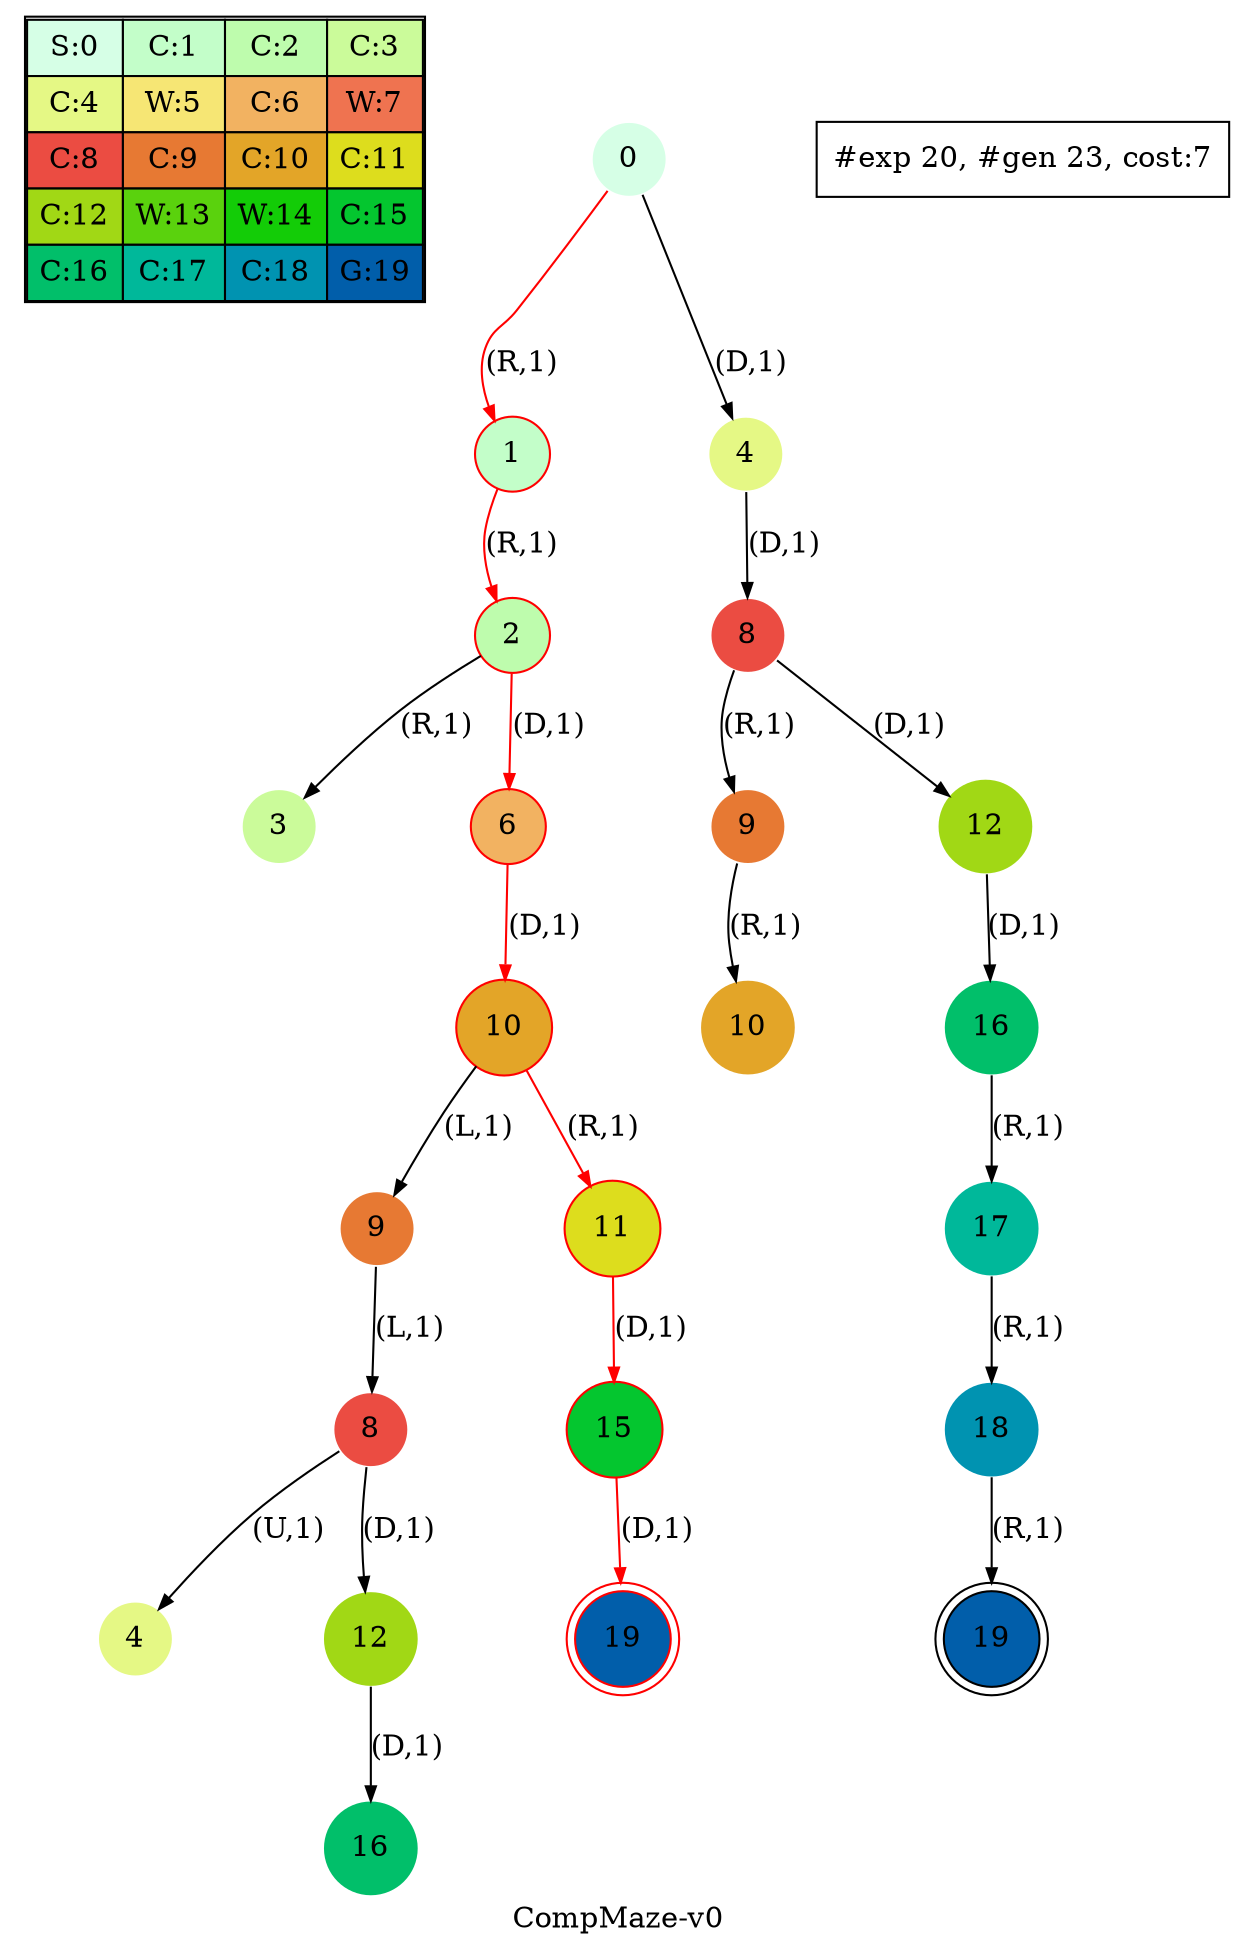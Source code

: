 digraph CompMaze { label="CompMaze-v0"
subgraph MAP {label=Map;map [shape=plaintext label=<<table border="1" cellpadding="5" cellspacing="0" cellborder="1"><tr><td bgcolor="0.39803922 0.15947579 0.99679532 1.        ">S:0</td><td bgcolor="0.35098039 0.23194764 0.99315867 1.        ">C:1</td><td bgcolor="0.29607843 0.31486959 0.98720184 1.        ">C:2</td><td bgcolor="0.24901961 0.38410575 0.98063477 1.        ">C:3</td></tr><tr><td bgcolor="0.19411765 0.46220388 0.97128103 1.        ">C:4</td><td bgcolor="0.14705882 0.52643216 0.96182564 1.        ">W:5</td><td bgcolor="0.09215686 0.59770746 0.94913494 1.        ">C:6</td><td bgcolor="0.0372549  0.66454018 0.93467977 1.        ">W:7</td></tr><tr><td bgcolor="0.00980392 0.71791192 0.92090552 1.        ">C:8</td><td bgcolor="0.06470588 0.77520398 0.9032472  1.        ">C:9</td><td bgcolor="0.11176471 0.81974048 0.88677369 1.        ">C:10</td><td bgcolor="0.16666667 0.8660254  0.8660254  1.        ">C:11</td></tr><tr><td bgcolor="0.21372549 0.9005867  0.84695821 1.        ">C:12</td><td bgcolor="0.26862745 0.93467977 0.82325295 1.        ">W:13</td><td bgcolor="0.32352941 0.96182564 0.79801723 1.        ">W:14</td><td bgcolor="0.37058824 0.97940977 0.77520398 1.        ">C:15</td></tr><tr><td bgcolor="0.4254902  0.99315867 0.74725253 1.        ">C:16</td><td bgcolor="0.47254902 0.99907048 0.72218645 1.        ">C:17</td><td bgcolor="0.52745098 0.99907048 0.69169844 1.        ">C:18</td><td bgcolor="0.5745098  0.99315867 0.66454018 1.        ">G:19</td></tr></table>>]} 
nodesep=1 ranksep=0.5 node [shape=circle] edge [arrowsize=0.7] 
"0_0" [label=0 style=filled color=white  fillcolor="0.39803922 0.15947579 0.99679532 1.        "]; 
"0_0.1-1" [label=1 style=filled color=white  fillcolor="0.35098039 0.23194764 0.99315867 1.        "color=red ];   "0_0" -> "0_0.1-1" [label="(R,1)" color=red ];  
"0_0.4-3" [label=4 style=filled color=white  fillcolor="0.19411765 0.46220388 0.97128103 1.        "];  "0_0" -> "0_0.4-3" [label="(D,1)" ]; 
"0_0.1.2-1" [label=2 style=filled color=white  fillcolor="0.29607843 0.31486959 0.98720184 1.        "color=red ];   "0_0.1-1" -> "0_0.1.2-1" [label="(R,1)" color=red ];  
"0_0.4.8-3" [label=8 style=filled color=white  fillcolor="0.00980392 0.71791192 0.92090552 1.        "];  "0_0.4-3" -> "0_0.4.8-3" [label="(D,1)" ]; 
"0_0.1.2.3-1" [label=3 style=filled color=white  fillcolor="0.24901961 0.38410575 0.98063477 1.        "];  "0_0.1.2-1" -> "0_0.1.2.3-1" [label="(R,1)" ]; 
"0_0.1.2.6-3" [label=6 style=filled color=white  fillcolor="0.09215686 0.59770746 0.94913494 1.        "color=red ];   "0_0.1.2-1" -> "0_0.1.2.6-3" [label="(D,1)" color=red ];  
"0_0.4.8.9-1" [label=9 style=filled color=white  fillcolor="0.06470588 0.77520398 0.9032472  1.        "];  "0_0.4.8-3" -> "0_0.4.8.9-1" [label="(R,1)" ]; 
"0_0.4.8.12-3" [label=12 style=filled color=white  fillcolor="0.21372549 0.9005867  0.84695821 1.        "];  "0_0.4.8-3" -> "0_0.4.8.12-3" [label="(D,1)" ]; 
"0_0.1.2.6.10-3" [label=10 style=filled color=white  fillcolor="0.11176471 0.81974048 0.88677369 1.        "color=red ];   "0_0.1.2.6-3" -> "0_0.1.2.6.10-3" [label="(D,1)" color=red ];  
"0_0.4.8.9.10-1" [label=10 style=filled color=white  fillcolor="0.11176471 0.81974048 0.88677369 1.        "];  "0_0.4.8.9-1" -> "0_0.4.8.9.10-1" [label="(R,1)" ]; 
"0_0.4.8.12.16-3" [label=16 style=filled color=white  fillcolor="0.4254902  0.99315867 0.74725253 1.        "];  "0_0.4.8.12-3" -> "0_0.4.8.12.16-3" [label="(D,1)" ]; 
"0_0.1.2.6.10.9-0" [label=9 style=filled color=white  fillcolor="0.06470588 0.77520398 0.9032472  1.        "];  "0_0.1.2.6.10-3" -> "0_0.1.2.6.10.9-0" [label="(L,1)" ]; 
"0_0.1.2.6.10.11-1" [label=11 style=filled color=white  fillcolor="0.16666667 0.8660254  0.8660254  1.        "color=red ];   "0_0.1.2.6.10-3" -> "0_0.1.2.6.10.11-1" [label="(R,1)" color=red ];  
"0_0.4.8.12.16.17-1" [label=17 style=filled color=white  fillcolor="0.47254902 0.99907048 0.72218645 1.        "];  "0_0.4.8.12.16-3" -> "0_0.4.8.12.16.17-1" [label="(R,1)" ]; 
"0_0.1.2.6.10.9.8-0" [label=8 style=filled color=white  fillcolor="0.00980392 0.71791192 0.92090552 1.        "];  "0_0.1.2.6.10.9-0" -> "0_0.1.2.6.10.9.8-0" [label="(L,1)" ]; 
"0_0.1.2.6.10.11.15-3" [label=15 style=filled color=white  fillcolor="0.37058824 0.97940977 0.77520398 1.        "color=red ];   "0_0.1.2.6.10.11-1" -> "0_0.1.2.6.10.11.15-3" [label="(D,1)" color=red ];  
"0_0.4.8.12.16.17.18-1" [label=18 style=filled color=white  fillcolor="0.52745098 0.99907048 0.69169844 1.        "];  "0_0.4.8.12.16.17-1" -> "0_0.4.8.12.16.17.18-1" [label="(R,1)" ]; 
"0_0.1.2.6.10.9.8.4-2" [label=4 style=filled color=white  fillcolor="0.19411765 0.46220388 0.97128103 1.        "];  "0_0.1.2.6.10.9.8-0" -> "0_0.1.2.6.10.9.8.4-2" [label="(U,1)" ]; 
"0_0.1.2.6.10.9.8.12-3" [label=12 style=filled color=white  fillcolor="0.21372549 0.9005867  0.84695821 1.        "];  "0_0.1.2.6.10.9.8-0" -> "0_0.1.2.6.10.9.8.12-3" [label="(D,1)" ]; 
"0_0.1.2.6.10.11.15.19-3" [label=19 style=filled color=red peripheries=2 fillcolor="0.5745098  0.99315867 0.66454018 1.        "color=red ];   "0_0.1.2.6.10.11.15-3" -> "0_0.1.2.6.10.11.15.19-3" [label="(D,1)" color=red ];  
"0_0.4.8.12.16.17.18.19-1" [label=19 style=filled color=black peripheries=2 fillcolor="0.5745098  0.99315867 0.66454018 1.        "];  "0_0.4.8.12.16.17.18-1" -> "0_0.4.8.12.16.17.18.19-1" [label="(R,1)" ]; 
"0_0.1.2.6.10.9.8.12.16-3" [label=16 style=filled color=white  fillcolor="0.4254902  0.99315867 0.74725253 1.        "];  "0_0.1.2.6.10.9.8.12-3" -> "0_0.1.2.6.10.9.8.12.16-3" [label="(D,1)" ]; 
 "#exp 20, #gen 23, cost:7" [ shape=box ];
}
